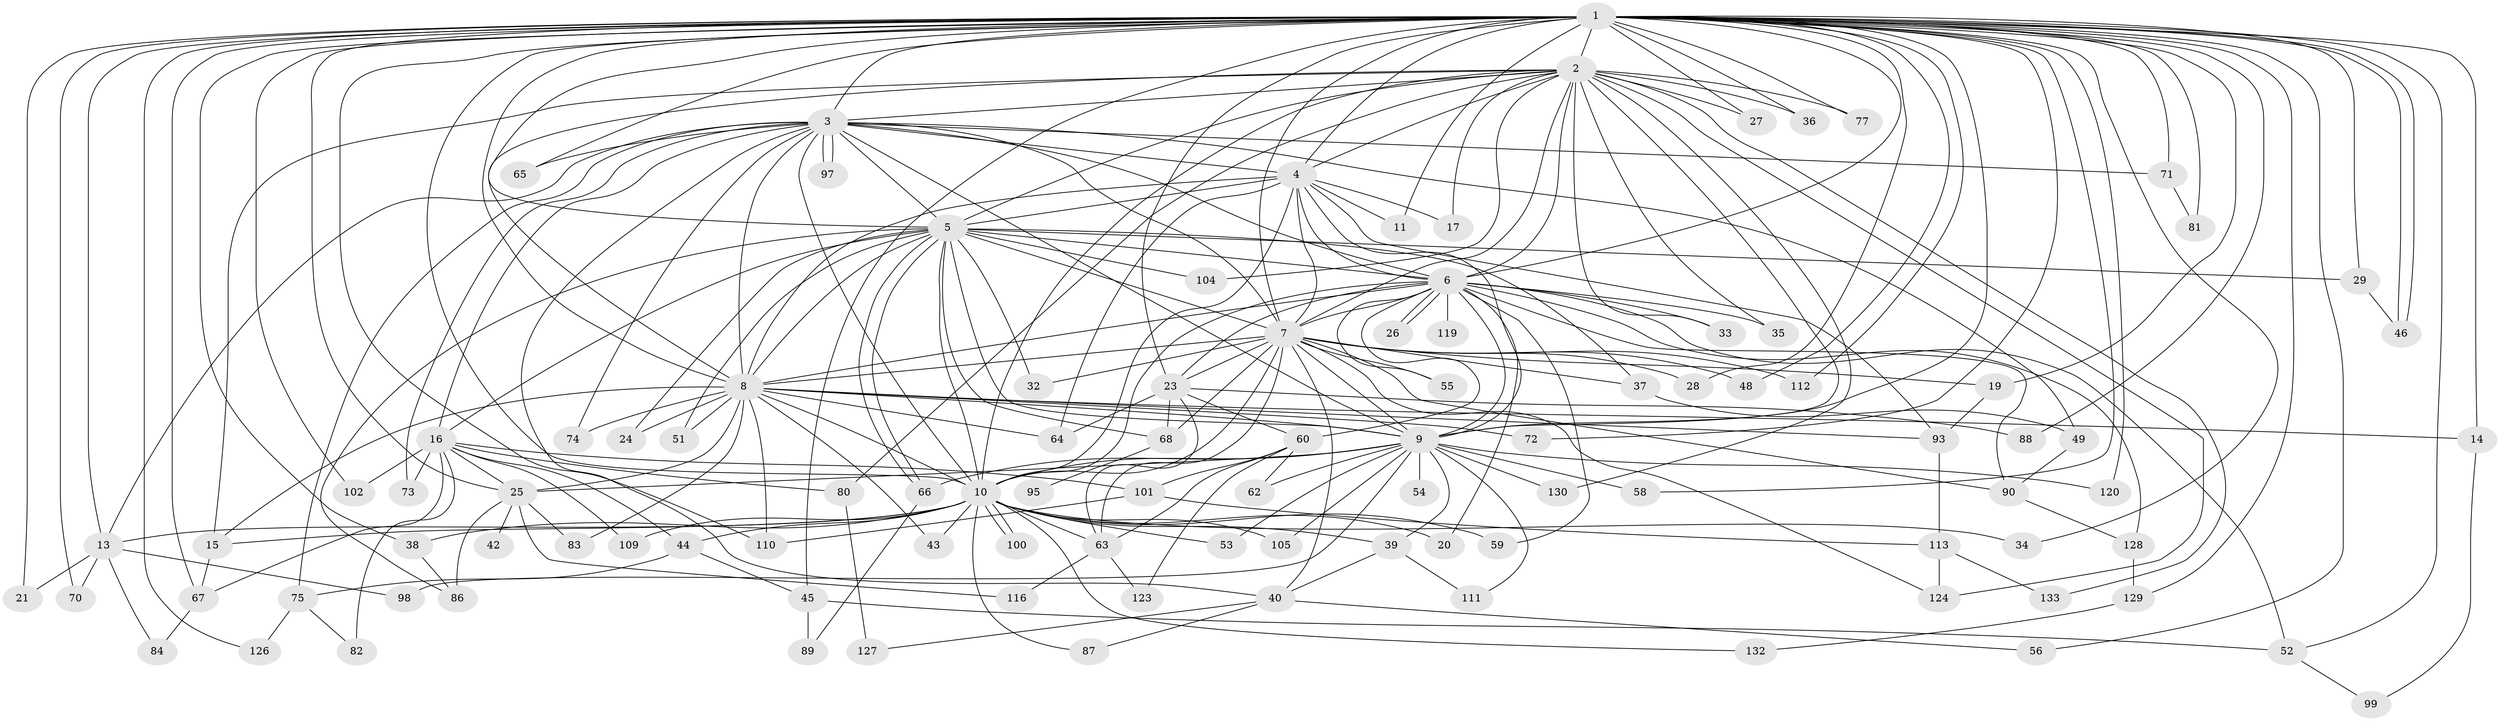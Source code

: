 // original degree distribution, {37: 0.007518796992481203, 23: 0.015037593984962405, 21: 0.015037593984962405, 15: 0.007518796992481203, 20: 0.007518796992481203, 25: 0.007518796992481203, 16: 0.007518796992481203, 26: 0.007518796992481203, 2: 0.556390977443609, 4: 0.06766917293233082, 6: 0.022556390977443608, 3: 0.21052631578947367, 5: 0.03007518796992481, 10: 0.007518796992481203, 9: 0.015037593984962405, 13: 0.007518796992481203, 8: 0.007518796992481203}
// Generated by graph-tools (version 1.1) at 2025/41/03/06/25 10:41:39]
// undirected, 102 vertices, 244 edges
graph export_dot {
graph [start="1"]
  node [color=gray90,style=filled];
  1 [super="+22"];
  2 [super="+106"];
  3 [super="+122"];
  4 [super="+115"];
  5 [super="+12"];
  6 [super="+47"];
  7 [super="+96"];
  8 [super="+114"];
  9 [super="+18"];
  10 [super="+31"];
  11;
  13 [super="+57"];
  14;
  15 [super="+76"];
  16 [super="+61"];
  17;
  19;
  20;
  21;
  23 [super="+108"];
  24;
  25 [super="+30"];
  26;
  27;
  28;
  29 [super="+50"];
  32;
  33;
  34;
  35;
  36;
  37;
  38 [super="+107"];
  39;
  40 [super="+41"];
  42;
  43;
  44;
  45 [super="+69"];
  46;
  48;
  49;
  51;
  52 [super="+91"];
  53;
  54;
  55;
  56;
  58;
  59;
  60 [super="+78"];
  62;
  63 [super="+117"];
  64 [super="+121"];
  65 [super="+94"];
  66 [super="+85"];
  67 [super="+92"];
  68 [super="+79"];
  70;
  71;
  72;
  73;
  74;
  75;
  77;
  80;
  81;
  82;
  83;
  84;
  86;
  87;
  88;
  89;
  90 [super="+118"];
  93;
  95;
  97;
  98;
  99;
  100;
  101;
  102 [super="+103"];
  104;
  105;
  109;
  110 [super="+131"];
  111;
  112;
  113;
  116;
  119;
  120;
  123;
  124 [super="+125"];
  126;
  127;
  128;
  129;
  130;
  132;
  133;
  1 -- 2 [weight=3];
  1 -- 3;
  1 -- 4;
  1 -- 5;
  1 -- 6;
  1 -- 7;
  1 -- 8;
  1 -- 9 [weight=2];
  1 -- 10;
  1 -- 11;
  1 -- 13;
  1 -- 14;
  1 -- 19;
  1 -- 21;
  1 -- 25;
  1 -- 27;
  1 -- 28;
  1 -- 29;
  1 -- 34;
  1 -- 36;
  1 -- 38;
  1 -- 46;
  1 -- 46;
  1 -- 56;
  1 -- 58;
  1 -- 65 [weight=2];
  1 -- 71;
  1 -- 81;
  1 -- 88;
  1 -- 112;
  1 -- 120;
  1 -- 129;
  1 -- 67;
  1 -- 70;
  1 -- 102 [weight=2];
  1 -- 72;
  1 -- 45;
  1 -- 77;
  1 -- 110;
  1 -- 48;
  1 -- 52;
  1 -- 23;
  1 -- 126;
  2 -- 3;
  2 -- 4;
  2 -- 5;
  2 -- 6;
  2 -- 7;
  2 -- 8;
  2 -- 9;
  2 -- 10;
  2 -- 17;
  2 -- 27;
  2 -- 33;
  2 -- 35;
  2 -- 36;
  2 -- 77;
  2 -- 80;
  2 -- 104;
  2 -- 124;
  2 -- 130;
  2 -- 133;
  2 -- 15;
  3 -- 4 [weight=2];
  3 -- 5;
  3 -- 6;
  3 -- 7;
  3 -- 8;
  3 -- 9;
  3 -- 10;
  3 -- 16;
  3 -- 49;
  3 -- 65;
  3 -- 71;
  3 -- 73;
  3 -- 74;
  3 -- 75;
  3 -- 97;
  3 -- 97;
  3 -- 13;
  3 -- 40;
  4 -- 5;
  4 -- 6;
  4 -- 7;
  4 -- 8;
  4 -- 9;
  4 -- 10;
  4 -- 11;
  4 -- 17;
  4 -- 64;
  4 -- 93 [weight=2];
  5 -- 6 [weight=2];
  5 -- 7 [weight=2];
  5 -- 8;
  5 -- 9;
  5 -- 10;
  5 -- 16;
  5 -- 24;
  5 -- 29;
  5 -- 32;
  5 -- 37;
  5 -- 66;
  5 -- 66;
  5 -- 86;
  5 -- 104;
  5 -- 51;
  5 -- 68;
  6 -- 7;
  6 -- 8;
  6 -- 9;
  6 -- 10;
  6 -- 20;
  6 -- 26;
  6 -- 26;
  6 -- 33;
  6 -- 35;
  6 -- 52 [weight=2];
  6 -- 55;
  6 -- 59;
  6 -- 60;
  6 -- 119 [weight=2];
  6 -- 128;
  6 -- 23 [weight=2];
  6 -- 90;
  7 -- 8;
  7 -- 9;
  7 -- 10;
  7 -- 19;
  7 -- 23;
  7 -- 28;
  7 -- 32;
  7 -- 37;
  7 -- 40;
  7 -- 48;
  7 -- 55;
  7 -- 68;
  7 -- 90;
  7 -- 112;
  7 -- 63;
  7 -- 124;
  8 -- 9;
  8 -- 10;
  8 -- 14;
  8 -- 15;
  8 -- 24;
  8 -- 43;
  8 -- 51;
  8 -- 72;
  8 -- 74;
  8 -- 83;
  8 -- 110;
  8 -- 25;
  8 -- 93;
  8 -- 64;
  9 -- 10;
  9 -- 54 [weight=2];
  9 -- 58;
  9 -- 62;
  9 -- 98;
  9 -- 111;
  9 -- 130;
  9 -- 39;
  9 -- 105;
  9 -- 53;
  9 -- 120;
  9 -- 25;
  9 -- 66;
  10 -- 13;
  10 -- 15 [weight=2];
  10 -- 20;
  10 -- 34;
  10 -- 38;
  10 -- 39;
  10 -- 44;
  10 -- 53;
  10 -- 59;
  10 -- 63;
  10 -- 87;
  10 -- 100;
  10 -- 100;
  10 -- 105;
  10 -- 109;
  10 -- 132;
  10 -- 43;
  13 -- 21;
  13 -- 70;
  13 -- 84;
  13 -- 98;
  14 -- 99;
  15 -- 67;
  16 -- 44;
  16 -- 80;
  16 -- 82;
  16 -- 101;
  16 -- 102;
  16 -- 109;
  16 -- 25;
  16 -- 73;
  16 -- 67;
  19 -- 93;
  23 -- 60;
  23 -- 63;
  23 -- 64;
  23 -- 68;
  23 -- 88;
  25 -- 42 [weight=2];
  25 -- 83;
  25 -- 86;
  25 -- 116;
  29 -- 46;
  37 -- 49;
  38 -- 86;
  39 -- 40;
  39 -- 111;
  40 -- 56;
  40 -- 87;
  40 -- 127;
  44 -- 45;
  44 -- 75;
  45 -- 89;
  45 -- 52;
  49 -- 90;
  52 -- 99;
  60 -- 62;
  60 -- 101;
  60 -- 123;
  60 -- 63;
  63 -- 116;
  63 -- 123;
  66 -- 89;
  67 -- 84;
  68 -- 95 [weight=2];
  71 -- 81;
  75 -- 82;
  75 -- 126;
  80 -- 127;
  90 -- 128;
  93 -- 113;
  101 -- 113;
  101 -- 110;
  113 -- 124;
  113 -- 133;
  128 -- 129;
  129 -- 132;
}
